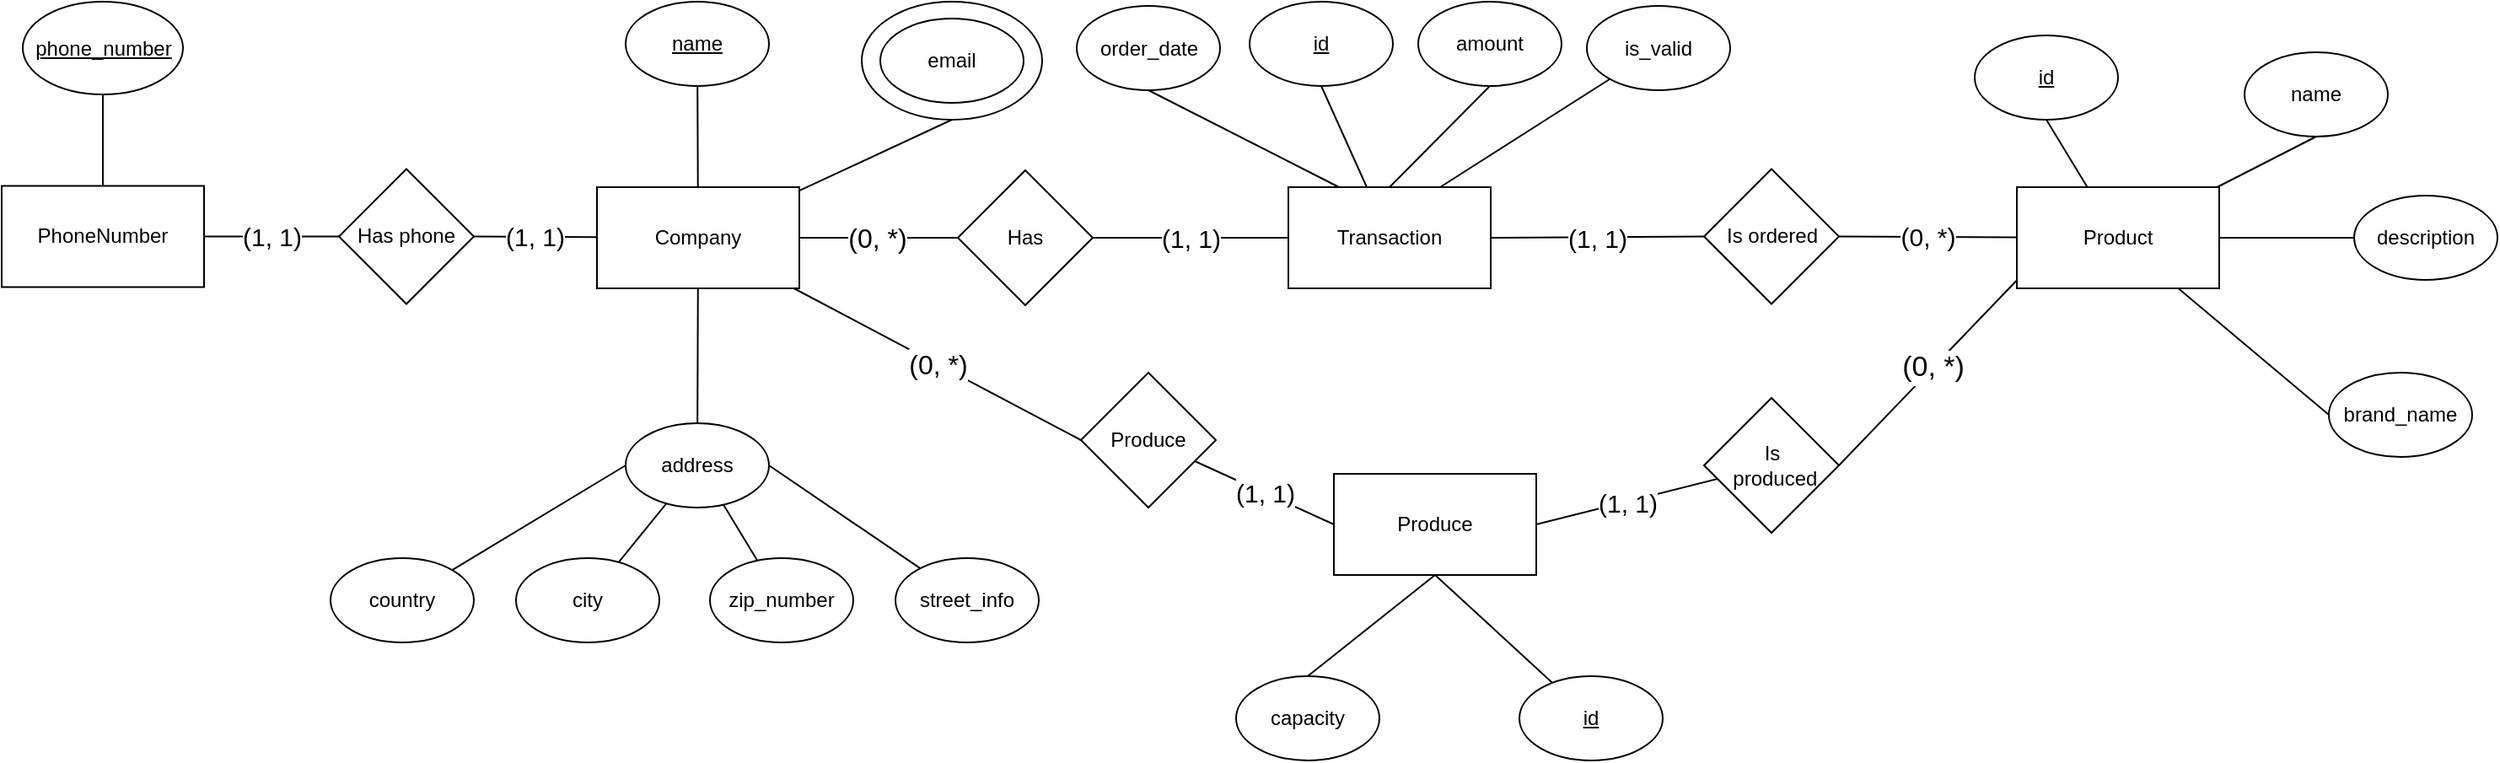 <mxfile version="21.3.7" type="github">
  <diagram name="Page-1" id="CjbLvuf9Ty9q6dteD8Ma">
    <mxGraphModel dx="1900" dy="549" grid="1" gridSize="10" guides="1" tooltips="1" connect="1" arrows="1" fold="1" page="1" pageScale="1" pageWidth="850" pageHeight="1100" math="0" shadow="0">
      <root>
        <mxCell id="0" />
        <mxCell id="1" parent="0" />
        <mxCell id="WMxFekpVjy091wSbI-C_-6" style="rounded=0;orthogonalLoop=1;jettySize=auto;html=1;entryX=0.5;entryY=1;entryDx=0;entryDy=0;endArrow=none;endFill=0;" parent="1" source="WMxFekpVjy091wSbI-C_-1" target="WMxFekpVjy091wSbI-C_-2" edge="1">
          <mxGeometry relative="1" as="geometry" />
        </mxCell>
        <mxCell id="WMxFekpVjy091wSbI-C_-7" style="rounded=0;orthogonalLoop=1;jettySize=auto;html=1;entryX=0.5;entryY=1;entryDx=0;entryDy=0;endArrow=none;endFill=0;" parent="1" source="WMxFekpVjy091wSbI-C_-1" target="WMxFekpVjy091wSbI-C_-3" edge="1">
          <mxGeometry relative="1" as="geometry" />
        </mxCell>
        <mxCell id="WMxFekpVjy091wSbI-C_-8" style="rounded=0;orthogonalLoop=1;jettySize=auto;html=1;entryX=0;entryY=0.5;entryDx=0;entryDy=0;endArrow=none;endFill=0;" parent="1" source="WMxFekpVjy091wSbI-C_-1" target="WMxFekpVjy091wSbI-C_-4" edge="1">
          <mxGeometry relative="1" as="geometry" />
        </mxCell>
        <mxCell id="WMxFekpVjy091wSbI-C_-9" style="rounded=0;orthogonalLoop=1;jettySize=auto;html=1;entryX=0;entryY=0.5;entryDx=0;entryDy=0;endArrow=none;endFill=0;" parent="1" source="WMxFekpVjy091wSbI-C_-1" target="WMxFekpVjy091wSbI-C_-5" edge="1">
          <mxGeometry relative="1" as="geometry" />
        </mxCell>
        <mxCell id="WMxFekpVjy091wSbI-C_-32" value="&lt;font style=&quot;font-size: 17px;&quot;&gt;(0, *)&lt;/font&gt;" style="rounded=0;orthogonalLoop=1;jettySize=auto;html=1;endArrow=none;endFill=0;entryX=1;entryY=0.5;entryDx=0;entryDy=0;" parent="1" target="JQodVGw4U6Q7ayuIJfdO-9" edge="1">
          <mxGeometry relative="1" as="geometry">
            <mxPoint x="920" y="200" as="sourcePoint" />
            <mxPoint x="850" y="290" as="targetPoint" />
          </mxGeometry>
        </mxCell>
        <mxCell id="WMxFekpVjy091wSbI-C_-59" value="&lt;font style=&quot;font-size: 15px;&quot;&gt;(0, *)&lt;/font&gt;" style="rounded=0;orthogonalLoop=1;jettySize=auto;html=1;entryX=1;entryY=0.5;entryDx=0;entryDy=0;endArrow=none;endFill=0;startArrow=none;startFill=0;" parent="1" source="WMxFekpVjy091wSbI-C_-1" target="WMxFekpVjy091wSbI-C_-53" edge="1">
          <mxGeometry relative="1" as="geometry">
            <mxPoint x="816" y="179.25" as="targetPoint" />
          </mxGeometry>
        </mxCell>
        <mxCell id="WMxFekpVjy091wSbI-C_-1" value="Product" style="rounded=0;whiteSpace=wrap;html=1;" parent="1" vertex="1">
          <mxGeometry x="915" y="150" width="120" height="60" as="geometry" />
        </mxCell>
        <mxCell id="WMxFekpVjy091wSbI-C_-2" value="&lt;u&gt;id&lt;/u&gt;" style="ellipse;whiteSpace=wrap;html=1;" parent="1" vertex="1">
          <mxGeometry x="890" y="60" width="85" height="50" as="geometry" />
        </mxCell>
        <mxCell id="WMxFekpVjy091wSbI-C_-3" value="name" style="ellipse;whiteSpace=wrap;html=1;" parent="1" vertex="1">
          <mxGeometry x="1050" y="70" width="85" height="50" as="geometry" />
        </mxCell>
        <mxCell id="WMxFekpVjy091wSbI-C_-4" value="description" style="ellipse;whiteSpace=wrap;html=1;" parent="1" vertex="1">
          <mxGeometry x="1115" y="155" width="85" height="50" as="geometry" />
        </mxCell>
        <mxCell id="WMxFekpVjy091wSbI-C_-5" value="brand_name" style="ellipse;whiteSpace=wrap;html=1;" parent="1" vertex="1">
          <mxGeometry x="1100" y="260" width="85" height="50" as="geometry" />
        </mxCell>
        <mxCell id="WMxFekpVjy091wSbI-C_-12" style="rounded=0;orthogonalLoop=1;jettySize=auto;html=1;endArrow=none;endFill=0;" parent="1" source="WMxFekpVjy091wSbI-C_-10" target="WMxFekpVjy091wSbI-C_-11" edge="1">
          <mxGeometry relative="1" as="geometry" />
        </mxCell>
        <mxCell id="WMxFekpVjy091wSbI-C_-22" style="rounded=0;orthogonalLoop=1;jettySize=auto;html=1;endArrow=none;endFill=0;" parent="1" source="WMxFekpVjy091wSbI-C_-10" target="WMxFekpVjy091wSbI-C_-13" edge="1">
          <mxGeometry relative="1" as="geometry" />
        </mxCell>
        <mxCell id="WMxFekpVjy091wSbI-C_-29" style="rounded=0;orthogonalLoop=1;jettySize=auto;html=1;entryX=0.5;entryY=1;entryDx=0;entryDy=0;endArrow=none;endFill=0;" parent="1" source="WMxFekpVjy091wSbI-C_-10" target="WMxFekpVjy091wSbI-C_-26" edge="1">
          <mxGeometry relative="1" as="geometry" />
        </mxCell>
        <mxCell id="WMxFekpVjy091wSbI-C_-31" value="&lt;font style=&quot;font-size: 16px;&quot;&gt;(0, *)&lt;/font&gt;" style="rounded=0;orthogonalLoop=1;jettySize=auto;html=1;endArrow=none;endFill=0;" parent="1" source="WMxFekpVjy091wSbI-C_-10" edge="1">
          <mxGeometry relative="1" as="geometry">
            <mxPoint x="360" y="300" as="targetPoint" />
          </mxGeometry>
        </mxCell>
        <mxCell id="WMxFekpVjy091wSbI-C_-55" style="rounded=0;orthogonalLoop=1;jettySize=auto;html=1;endArrow=none;endFill=0;startArrow=none;startFill=0;entryX=0;entryY=0.5;entryDx=0;entryDy=0;" parent="1" source="WMxFekpVjy091wSbI-C_-10" target="WMxFekpVjy091wSbI-C_-47" edge="1">
          <mxGeometry relative="1" as="geometry">
            <mxPoint x="281" y="180" as="targetPoint" />
          </mxGeometry>
        </mxCell>
        <mxCell id="WMxFekpVjy091wSbI-C_-64" value="&lt;font style=&quot;font-size: 15px;&quot;&gt;(1, 1)&lt;/font&gt;" style="rounded=0;orthogonalLoop=1;jettySize=auto;html=1;entryX=1;entryY=0.5;entryDx=0;entryDy=0;endArrow=none;endFill=0;" parent="1" source="WMxFekpVjy091wSbI-C_-10" target="WMxFekpVjy091wSbI-C_-63" edge="1">
          <mxGeometry x="0.009" relative="1" as="geometry">
            <mxPoint as="offset" />
          </mxGeometry>
        </mxCell>
        <mxCell id="WMxFekpVjy091wSbI-C_-10" value="Company" style="rounded=0;whiteSpace=wrap;html=1;" parent="1" vertex="1">
          <mxGeometry x="73" y="150" width="120" height="60" as="geometry" />
        </mxCell>
        <mxCell id="WMxFekpVjy091wSbI-C_-11" value="name" style="ellipse;whiteSpace=wrap;html=1;fontStyle=4" parent="1" vertex="1">
          <mxGeometry x="90" y="40" width="85" height="50" as="geometry" />
        </mxCell>
        <mxCell id="WMxFekpVjy091wSbI-C_-13" value="address" style="ellipse;whiteSpace=wrap;html=1;" parent="1" vertex="1">
          <mxGeometry x="90" y="290" width="85" height="50" as="geometry" />
        </mxCell>
        <mxCell id="WMxFekpVjy091wSbI-C_-19" style="rounded=0;orthogonalLoop=1;jettySize=auto;html=1;endArrow=none;endFill=0;" parent="1" source="WMxFekpVjy091wSbI-C_-14" target="WMxFekpVjy091wSbI-C_-13" edge="1">
          <mxGeometry relative="1" as="geometry" />
        </mxCell>
        <mxCell id="WMxFekpVjy091wSbI-C_-14" value="city" style="ellipse;whiteSpace=wrap;html=1;" parent="1" vertex="1">
          <mxGeometry x="25" y="370" width="85" height="50" as="geometry" />
        </mxCell>
        <mxCell id="WMxFekpVjy091wSbI-C_-20" style="rounded=0;orthogonalLoop=1;jettySize=auto;html=1;entryX=0.682;entryY=0.964;entryDx=0;entryDy=0;entryPerimeter=0;endArrow=none;endFill=0;" parent="1" source="WMxFekpVjy091wSbI-C_-15" target="WMxFekpVjy091wSbI-C_-13" edge="1">
          <mxGeometry relative="1" as="geometry" />
        </mxCell>
        <mxCell id="WMxFekpVjy091wSbI-C_-15" value="zip_number" style="ellipse;whiteSpace=wrap;html=1;" parent="1" vertex="1">
          <mxGeometry x="140" y="370" width="85" height="50" as="geometry" />
        </mxCell>
        <mxCell id="WMxFekpVjy091wSbI-C_-21" style="rounded=0;orthogonalLoop=1;jettySize=auto;html=1;endArrow=none;endFill=0;entryX=1;entryY=0.5;entryDx=0;entryDy=0;" parent="1" source="WMxFekpVjy091wSbI-C_-16" target="WMxFekpVjy091wSbI-C_-13" edge="1">
          <mxGeometry relative="1" as="geometry">
            <mxPoint x="170" y="305" as="targetPoint" />
          </mxGeometry>
        </mxCell>
        <mxCell id="WMxFekpVjy091wSbI-C_-16" value="street_info" style="ellipse;whiteSpace=wrap;html=1;" parent="1" vertex="1">
          <mxGeometry x="250" y="370" width="85" height="50" as="geometry" />
        </mxCell>
        <mxCell id="WMxFekpVjy091wSbI-C_-18" style="rounded=0;orthogonalLoop=1;jettySize=auto;html=1;entryX=0;entryY=0.5;entryDx=0;entryDy=0;endArrow=none;endFill=0;" parent="1" source="WMxFekpVjy091wSbI-C_-17" target="WMxFekpVjy091wSbI-C_-13" edge="1">
          <mxGeometry relative="1" as="geometry" />
        </mxCell>
        <mxCell id="WMxFekpVjy091wSbI-C_-17" value="country" style="ellipse;whiteSpace=wrap;html=1;" parent="1" vertex="1">
          <mxGeometry x="-85" y="370" width="85" height="50" as="geometry" />
        </mxCell>
        <mxCell id="WMxFekpVjy091wSbI-C_-23" value="phone_number" style="ellipse;whiteSpace=wrap;html=1;fontStyle=4" parent="1" vertex="1">
          <mxGeometry x="-267.5" y="40" width="95" height="55" as="geometry" />
        </mxCell>
        <mxCell id="WMxFekpVjy091wSbI-C_-28" value="" style="group" parent="1" vertex="1" connectable="0">
          <mxGeometry x="230" y="40" width="107" height="70" as="geometry" />
        </mxCell>
        <mxCell id="WMxFekpVjy091wSbI-C_-26" value="" style="ellipse;whiteSpace=wrap;html=1;fontStyle=0" parent="WMxFekpVjy091wSbI-C_-28" vertex="1">
          <mxGeometry width="107" height="70" as="geometry" />
        </mxCell>
        <mxCell id="WMxFekpVjy091wSbI-C_-25" value="email" style="ellipse;whiteSpace=wrap;html=1;fontStyle=0" parent="WMxFekpVjy091wSbI-C_-28" vertex="1">
          <mxGeometry x="11" y="10" width="85" height="50" as="geometry" />
        </mxCell>
        <mxCell id="WMxFekpVjy091wSbI-C_-35" style="rounded=0;orthogonalLoop=1;jettySize=auto;html=1;entryX=0.5;entryY=0;entryDx=0;entryDy=0;exitX=0.5;exitY=1;exitDx=0;exitDy=0;endArrow=none;endFill=0;" parent="1" source="JQodVGw4U6Q7ayuIJfdO-8" target="WMxFekpVjy091wSbI-C_-33" edge="1">
          <mxGeometry relative="1" as="geometry">
            <mxPoint x="552" y="420" as="sourcePoint" />
          </mxGeometry>
        </mxCell>
        <mxCell id="WMxFekpVjy091wSbI-C_-33" value="capacity" style="ellipse;whiteSpace=wrap;html=1;" parent="1" vertex="1">
          <mxGeometry x="452" y="440" width="85" height="50" as="geometry" />
        </mxCell>
        <mxCell id="WMxFekpVjy091wSbI-C_-42" value="order_date" style="ellipse;whiteSpace=wrap;html=1;fontStyle=0" parent="1" vertex="1">
          <mxGeometry x="357.5" y="42.5" width="85" height="50" as="geometry" />
        </mxCell>
        <mxCell id="WMxFekpVjy091wSbI-C_-43" value="amount" style="ellipse;whiteSpace=wrap;html=1;" parent="1" vertex="1">
          <mxGeometry x="560" y="40" width="85" height="50" as="geometry" />
        </mxCell>
        <mxCell id="WMxFekpVjy091wSbI-C_-44" style="rounded=0;orthogonalLoop=1;jettySize=auto;html=1;entryX=0.5;entryY=1;entryDx=0;entryDy=0;endArrow=none;endFill=0;exitX=0.25;exitY=0;exitDx=0;exitDy=0;" parent="1" source="WMxFekpVjy091wSbI-C_-39" target="WMxFekpVjy091wSbI-C_-42" edge="1">
          <mxGeometry relative="1" as="geometry">
            <mxPoint x="496.958" y="137.5" as="sourcePoint" />
          </mxGeometry>
        </mxCell>
        <mxCell id="WMxFekpVjy091wSbI-C_-45" style="rounded=0;orthogonalLoop=1;jettySize=auto;html=1;entryX=0.5;entryY=1;entryDx=0;entryDy=0;endArrow=none;endFill=0;exitX=0.5;exitY=0;exitDx=0;exitDy=0;" parent="1" source="WMxFekpVjy091wSbI-C_-39" target="WMxFekpVjy091wSbI-C_-43" edge="1">
          <mxGeometry relative="1" as="geometry">
            <mxPoint x="635.5" y="90" as="targetPoint" />
            <mxPoint x="586.681" y="137.5" as="sourcePoint" />
          </mxGeometry>
        </mxCell>
        <mxCell id="WMxFekpVjy091wSbI-C_-54" value="&lt;font style=&quot;font-size: 15px;&quot;&gt;(1, 1)&lt;/font&gt;" style="rounded=0;orthogonalLoop=1;jettySize=auto;html=1;endArrow=none;endFill=0;exitX=0;exitY=0.5;exitDx=0;exitDy=0;entryX=1;entryY=0.5;entryDx=0;entryDy=0;" parent="1" source="WMxFekpVjy091wSbI-C_-39" target="WMxFekpVjy091wSbI-C_-47" edge="1">
          <mxGeometry relative="1" as="geometry">
            <mxPoint x="473" y="180" as="sourcePoint" />
            <mxPoint x="380" y="180" as="targetPoint" />
          </mxGeometry>
        </mxCell>
        <mxCell id="WMxFekpVjy091wSbI-C_-58" value="&lt;font style=&quot;font-size: 15px;&quot;&gt;(1, 1)&lt;/font&gt;" style="rounded=0;orthogonalLoop=1;jettySize=auto;html=1;entryX=0;entryY=0.5;entryDx=0;entryDy=0;endArrow=none;endFill=0;exitX=1;exitY=0.5;exitDx=0;exitDy=0;" parent="1" source="WMxFekpVjy091wSbI-C_-39" target="WMxFekpVjy091wSbI-C_-53" edge="1">
          <mxGeometry relative="1" as="geometry">
            <mxPoint x="613" y="179.708" as="sourcePoint" />
            <mxPoint x="723" y="179.25" as="targetPoint" />
          </mxGeometry>
        </mxCell>
        <mxCell id="WMxFekpVjy091wSbI-C_-60" value="&lt;font style=&quot;font-size: 16px;&quot;&gt;(0, *)&lt;/font&gt;" style="edgeStyle=orthogonalEdgeStyle;rounded=0;orthogonalLoop=1;jettySize=auto;html=1;endArrow=none;endFill=0;" parent="1" target="WMxFekpVjy091wSbI-C_-10" edge="1">
          <mxGeometry x="-0.221" relative="1" as="geometry">
            <mxPoint x="270" y="180" as="sourcePoint" />
            <Array as="points">
              <mxPoint x="240" y="180" />
              <mxPoint x="240" y="180" />
            </Array>
            <mxPoint x="-1" as="offset" />
          </mxGeometry>
        </mxCell>
        <mxCell id="WMxFekpVjy091wSbI-C_-62" style="edgeStyle=orthogonalEdgeStyle;rounded=0;orthogonalLoop=1;jettySize=auto;html=1;entryX=0.5;entryY=1;entryDx=0;entryDy=0;endArrow=none;endFill=0;" parent="1" source="WMxFekpVjy091wSbI-C_-61" target="WMxFekpVjy091wSbI-C_-23" edge="1">
          <mxGeometry relative="1" as="geometry" />
        </mxCell>
        <mxCell id="WMxFekpVjy091wSbI-C_-65" value="&lt;font style=&quot;font-size: 15px;&quot;&gt;(1, 1)&lt;/font&gt;" style="rounded=0;orthogonalLoop=1;jettySize=auto;html=1;entryX=0;entryY=0.5;entryDx=0;entryDy=0;endArrow=none;endFill=0;" parent="1" source="WMxFekpVjy091wSbI-C_-61" target="WMxFekpVjy091wSbI-C_-63" edge="1">
          <mxGeometry relative="1" as="geometry" />
        </mxCell>
        <mxCell id="WMxFekpVjy091wSbI-C_-61" value="PhoneNumber" style="rounded=0;whiteSpace=wrap;html=1;" parent="1" vertex="1">
          <mxGeometry x="-280" y="149.25" width="120" height="60" as="geometry" />
        </mxCell>
        <mxCell id="WMxFekpVjy091wSbI-C_-63" value="Has phone" style="rhombus;whiteSpace=wrap;html=1;" parent="1" vertex="1">
          <mxGeometry x="-80" y="139.25" width="80" height="80" as="geometry" />
        </mxCell>
        <mxCell id="WMxFekpVjy091wSbI-C_-47" value="Has" style="rhombus;whiteSpace=wrap;html=1;container=1;" parent="1" vertex="1">
          <mxGeometry x="287" y="140" width="80" height="80" as="geometry">
            <mxRectangle x="6.5" y="6.25" width="50" height="40" as="alternateBounds" />
          </mxGeometry>
        </mxCell>
        <mxCell id="JQodVGw4U6Q7ayuIJfdO-4" style="rounded=0;orthogonalLoop=1;jettySize=auto;html=1;entryX=0.5;entryY=1;entryDx=0;entryDy=0;endArrow=none;endFill=0;" parent="1" source="WMxFekpVjy091wSbI-C_-39" target="JQodVGw4U6Q7ayuIJfdO-3" edge="1">
          <mxGeometry relative="1" as="geometry" />
        </mxCell>
        <mxCell id="WMxFekpVjy091wSbI-C_-39" value="Transaction" style="rounded=0;whiteSpace=wrap;html=1;" parent="1" vertex="1">
          <mxGeometry x="483" y="150" width="120" height="60" as="geometry" />
        </mxCell>
        <mxCell id="WMxFekpVjy091wSbI-C_-53" value="Is ordered" style="rhombus;whiteSpace=wrap;html=1;container=1;" parent="1" vertex="1">
          <mxGeometry x="729.5" y="139.25" width="80" height="80" as="geometry">
            <mxRectangle x="6.5" y="6.25" width="50" height="40" as="alternateBounds" />
          </mxGeometry>
        </mxCell>
        <mxCell id="JQodVGw4U6Q7ayuIJfdO-3" value="&lt;u&gt;id&lt;/u&gt;" style="ellipse;whiteSpace=wrap;html=1;fontStyle=0" parent="1" vertex="1">
          <mxGeometry x="460" y="40" width="85" height="50" as="geometry" />
        </mxCell>
        <mxCell id="JQodVGw4U6Q7ayuIJfdO-11" value="&lt;font style=&quot;font-size: 15px;&quot;&gt;(1, 1)&lt;/font&gt;" style="rounded=0;orthogonalLoop=1;jettySize=auto;html=1;entryX=0;entryY=0.5;entryDx=0;entryDy=0;endArrow=none;endFill=0;" parent="1" source="JQodVGw4U6Q7ayuIJfdO-7" target="JQodVGw4U6Q7ayuIJfdO-8" edge="1">
          <mxGeometry relative="1" as="geometry" />
        </mxCell>
        <mxCell id="JQodVGw4U6Q7ayuIJfdO-7" value="Produce" style="rhombus;whiteSpace=wrap;html=1;" parent="1" vertex="1">
          <mxGeometry x="360" y="260" width="80" height="80" as="geometry" />
        </mxCell>
        <mxCell id="JQodVGw4U6Q7ayuIJfdO-8" value="Produce" style="rounded=0;whiteSpace=wrap;html=1;" parent="1" vertex="1">
          <mxGeometry x="510" y="320" width="120" height="60" as="geometry" />
        </mxCell>
        <mxCell id="JQodVGw4U6Q7ayuIJfdO-10" value="&lt;font style=&quot;font-size: 15px;&quot;&gt;(1, 1)&lt;/font&gt;" style="rounded=0;orthogonalLoop=1;jettySize=auto;html=1;entryX=1;entryY=0.5;entryDx=0;entryDy=0;endArrow=none;endFill=0;" parent="1" source="JQodVGw4U6Q7ayuIJfdO-9" target="JQodVGw4U6Q7ayuIJfdO-8" edge="1">
          <mxGeometry relative="1" as="geometry" />
        </mxCell>
        <mxCell id="JQodVGw4U6Q7ayuIJfdO-9" value="Is&lt;br&gt;&amp;nbsp;produced" style="rhombus;whiteSpace=wrap;html=1;" parent="1" vertex="1">
          <mxGeometry x="729.5" y="275" width="80" height="80" as="geometry" />
        </mxCell>
        <mxCell id="JQodVGw4U6Q7ayuIJfdO-13" style="rounded=0;orthogonalLoop=1;jettySize=auto;html=1;entryX=0.5;entryY=1;entryDx=0;entryDy=0;endArrow=none;endFill=0;" parent="1" source="JQodVGw4U6Q7ayuIJfdO-12" target="JQodVGw4U6Q7ayuIJfdO-8" edge="1">
          <mxGeometry relative="1" as="geometry" />
        </mxCell>
        <mxCell id="JQodVGw4U6Q7ayuIJfdO-12" value="&lt;u&gt;id&lt;/u&gt;" style="ellipse;whiteSpace=wrap;html=1;" parent="1" vertex="1">
          <mxGeometry x="620" y="440" width="85" height="50" as="geometry" />
        </mxCell>
        <mxCell id="tc06iwILIk0WtqE_yiAN-2" style="rounded=0;orthogonalLoop=1;jettySize=auto;html=1;entryX=0.75;entryY=0;entryDx=0;entryDy=0;endArrow=none;endFill=0;" edge="1" parent="1" source="tc06iwILIk0WtqE_yiAN-1" target="WMxFekpVjy091wSbI-C_-39">
          <mxGeometry relative="1" as="geometry" />
        </mxCell>
        <mxCell id="tc06iwILIk0WtqE_yiAN-1" value="is_valid" style="ellipse;whiteSpace=wrap;html=1;" vertex="1" parent="1">
          <mxGeometry x="660" y="42.5" width="85" height="50" as="geometry" />
        </mxCell>
      </root>
    </mxGraphModel>
  </diagram>
</mxfile>
